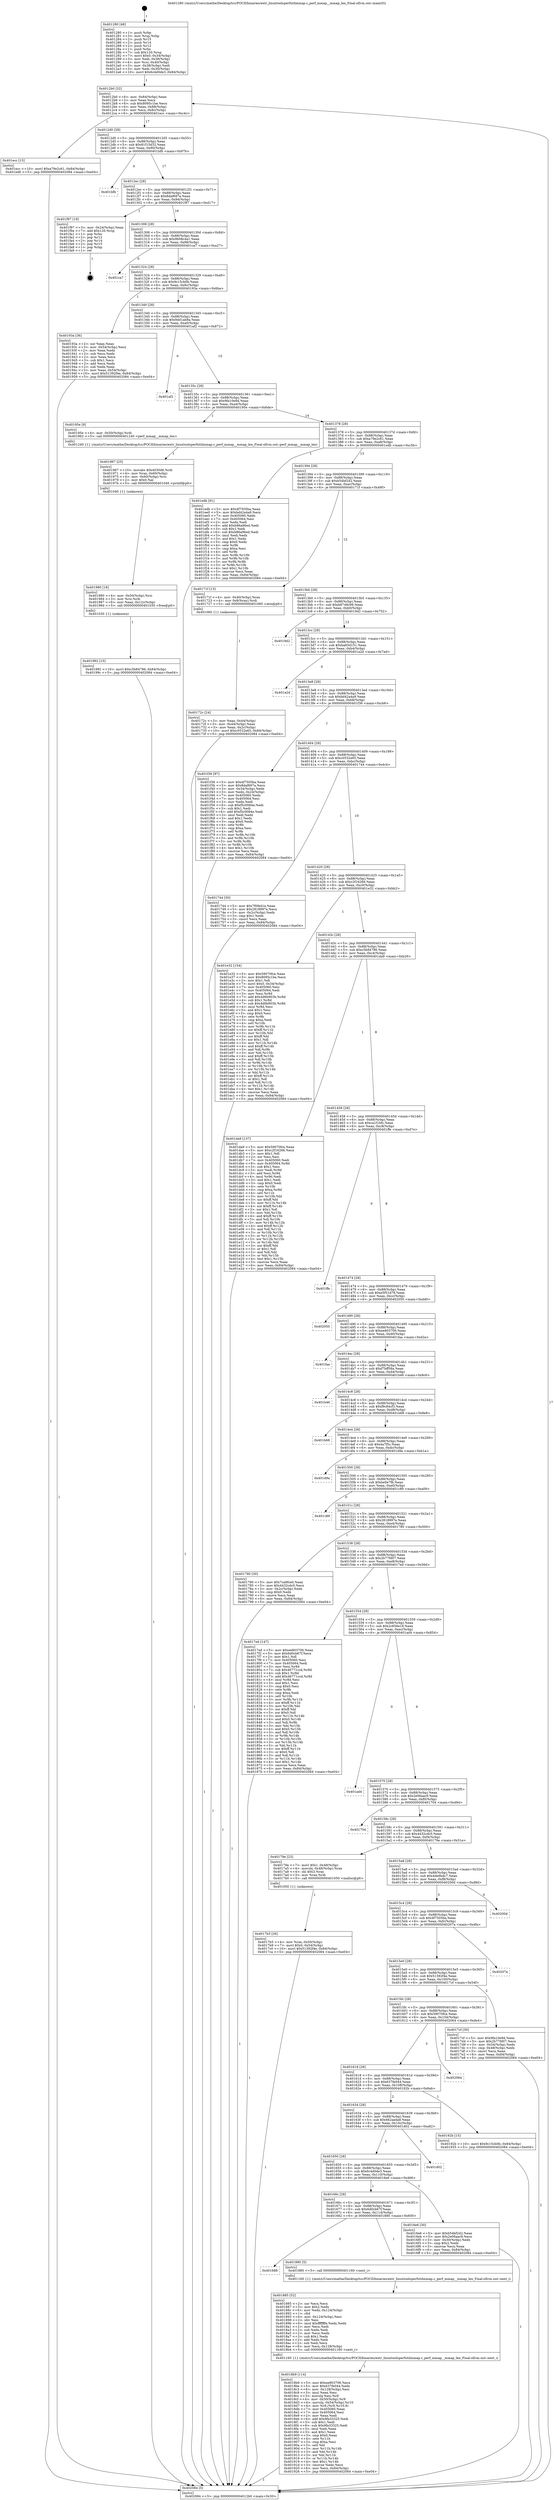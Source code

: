 digraph "0x401280" {
  label = "0x401280 (/mnt/c/Users/mathe/Desktop/tcc/POCII/binaries/extr_linuxtoolsperfutilmmap.c_perf_mmap__mmap_len_Final-ollvm.out::main(0))"
  labelloc = "t"
  node[shape=record]

  Entry [label="",width=0.3,height=0.3,shape=circle,fillcolor=black,style=filled]
  "0x4012b0" [label="{
     0x4012b0 [32]\l
     | [instrs]\l
     &nbsp;&nbsp;0x4012b0 \<+6\>: mov -0x84(%rbp),%eax\l
     &nbsp;&nbsp;0x4012b6 \<+2\>: mov %eax,%ecx\l
     &nbsp;&nbsp;0x4012b8 \<+6\>: sub $0x8095c1be,%ecx\l
     &nbsp;&nbsp;0x4012be \<+6\>: mov %eax,-0x88(%rbp)\l
     &nbsp;&nbsp;0x4012c4 \<+6\>: mov %ecx,-0x8c(%rbp)\l
     &nbsp;&nbsp;0x4012ca \<+6\>: je 0000000000401ecc \<main+0xc4c\>\l
  }"]
  "0x401ecc" [label="{
     0x401ecc [15]\l
     | [instrs]\l
     &nbsp;&nbsp;0x401ecc \<+10\>: movl $0xa79e2c61,-0x84(%rbp)\l
     &nbsp;&nbsp;0x401ed6 \<+5\>: jmp 0000000000402084 \<main+0xe04\>\l
  }"]
  "0x4012d0" [label="{
     0x4012d0 [28]\l
     | [instrs]\l
     &nbsp;&nbsp;0x4012d0 \<+5\>: jmp 00000000004012d5 \<main+0x55\>\l
     &nbsp;&nbsp;0x4012d5 \<+6\>: mov -0x88(%rbp),%eax\l
     &nbsp;&nbsp;0x4012db \<+5\>: sub $0x81f15d32,%eax\l
     &nbsp;&nbsp;0x4012e0 \<+6\>: mov %eax,-0x90(%rbp)\l
     &nbsp;&nbsp;0x4012e6 \<+6\>: je 0000000000401bfb \<main+0x97b\>\l
  }"]
  Exit [label="",width=0.3,height=0.3,shape=circle,fillcolor=black,style=filled,peripheries=2]
  "0x401bfb" [label="{
     0x401bfb\l
  }", style=dashed]
  "0x4012ec" [label="{
     0x4012ec [28]\l
     | [instrs]\l
     &nbsp;&nbsp;0x4012ec \<+5\>: jmp 00000000004012f1 \<main+0x71\>\l
     &nbsp;&nbsp;0x4012f1 \<+6\>: mov -0x88(%rbp),%eax\l
     &nbsp;&nbsp;0x4012f7 \<+5\>: sub $0x8daf697a,%eax\l
     &nbsp;&nbsp;0x4012fc \<+6\>: mov %eax,-0x94(%rbp)\l
     &nbsp;&nbsp;0x401302 \<+6\>: je 0000000000401f97 \<main+0xd17\>\l
  }"]
  "0x401992" [label="{
     0x401992 [15]\l
     | [instrs]\l
     &nbsp;&nbsp;0x401992 \<+10\>: movl $0xc5b84786,-0x84(%rbp)\l
     &nbsp;&nbsp;0x40199c \<+5\>: jmp 0000000000402084 \<main+0xe04\>\l
  }"]
  "0x401f97" [label="{
     0x401f97 [19]\l
     | [instrs]\l
     &nbsp;&nbsp;0x401f97 \<+3\>: mov -0x24(%rbp),%eax\l
     &nbsp;&nbsp;0x401f9a \<+7\>: add $0x120,%rsp\l
     &nbsp;&nbsp;0x401fa1 \<+1\>: pop %rbx\l
     &nbsp;&nbsp;0x401fa2 \<+2\>: pop %r12\l
     &nbsp;&nbsp;0x401fa4 \<+2\>: pop %r14\l
     &nbsp;&nbsp;0x401fa6 \<+2\>: pop %r15\l
     &nbsp;&nbsp;0x401fa8 \<+1\>: pop %rbp\l
     &nbsp;&nbsp;0x401fa9 \<+1\>: ret\l
  }"]
  "0x401308" [label="{
     0x401308 [28]\l
     | [instrs]\l
     &nbsp;&nbsp;0x401308 \<+5\>: jmp 000000000040130d \<main+0x8d\>\l
     &nbsp;&nbsp;0x40130d \<+6\>: mov -0x88(%rbp),%eax\l
     &nbsp;&nbsp;0x401313 \<+5\>: sub $0x9b08c4a1,%eax\l
     &nbsp;&nbsp;0x401318 \<+6\>: mov %eax,-0x98(%rbp)\l
     &nbsp;&nbsp;0x40131e \<+6\>: je 0000000000401ca7 \<main+0xa27\>\l
  }"]
  "0x401980" [label="{
     0x401980 [18]\l
     | [instrs]\l
     &nbsp;&nbsp;0x401980 \<+4\>: mov -0x50(%rbp),%rsi\l
     &nbsp;&nbsp;0x401984 \<+3\>: mov %rsi,%rdi\l
     &nbsp;&nbsp;0x401987 \<+6\>: mov %eax,-0x12c(%rbp)\l
     &nbsp;&nbsp;0x40198d \<+5\>: call 0000000000401030 \<free@plt\>\l
     | [calls]\l
     &nbsp;&nbsp;0x401030 \{1\} (unknown)\l
  }"]
  "0x401ca7" [label="{
     0x401ca7\l
  }", style=dashed]
  "0x401324" [label="{
     0x401324 [28]\l
     | [instrs]\l
     &nbsp;&nbsp;0x401324 \<+5\>: jmp 0000000000401329 \<main+0xa9\>\l
     &nbsp;&nbsp;0x401329 \<+6\>: mov -0x88(%rbp),%eax\l
     &nbsp;&nbsp;0x40132f \<+5\>: sub $0x9c15cb0b,%eax\l
     &nbsp;&nbsp;0x401334 \<+6\>: mov %eax,-0x9c(%rbp)\l
     &nbsp;&nbsp;0x40133a \<+6\>: je 000000000040193a \<main+0x6ba\>\l
  }"]
  "0x401967" [label="{
     0x401967 [25]\l
     | [instrs]\l
     &nbsp;&nbsp;0x401967 \<+10\>: movabs $0x4030d6,%rdi\l
     &nbsp;&nbsp;0x401971 \<+4\>: mov %rax,-0x60(%rbp)\l
     &nbsp;&nbsp;0x401975 \<+4\>: mov -0x60(%rbp),%rsi\l
     &nbsp;&nbsp;0x401979 \<+2\>: mov $0x0,%al\l
     &nbsp;&nbsp;0x40197b \<+5\>: call 0000000000401040 \<printf@plt\>\l
     | [calls]\l
     &nbsp;&nbsp;0x401040 \{1\} (unknown)\l
  }"]
  "0x40193a" [label="{
     0x40193a [36]\l
     | [instrs]\l
     &nbsp;&nbsp;0x40193a \<+2\>: xor %eax,%eax\l
     &nbsp;&nbsp;0x40193c \<+3\>: mov -0x54(%rbp),%ecx\l
     &nbsp;&nbsp;0x40193f \<+2\>: mov %eax,%edx\l
     &nbsp;&nbsp;0x401941 \<+2\>: sub %ecx,%edx\l
     &nbsp;&nbsp;0x401943 \<+2\>: mov %eax,%ecx\l
     &nbsp;&nbsp;0x401945 \<+3\>: sub $0x1,%ecx\l
     &nbsp;&nbsp;0x401948 \<+2\>: add %ecx,%edx\l
     &nbsp;&nbsp;0x40194a \<+2\>: sub %edx,%eax\l
     &nbsp;&nbsp;0x40194c \<+3\>: mov %eax,-0x54(%rbp)\l
     &nbsp;&nbsp;0x40194f \<+10\>: movl $0x51392f4e,-0x84(%rbp)\l
     &nbsp;&nbsp;0x401959 \<+5\>: jmp 0000000000402084 \<main+0xe04\>\l
  }"]
  "0x401340" [label="{
     0x401340 [28]\l
     | [instrs]\l
     &nbsp;&nbsp;0x401340 \<+5\>: jmp 0000000000401345 \<main+0xc5\>\l
     &nbsp;&nbsp;0x401345 \<+6\>: mov -0x88(%rbp),%eax\l
     &nbsp;&nbsp;0x40134b \<+5\>: sub $0x9dd1ab8a,%eax\l
     &nbsp;&nbsp;0x401350 \<+6\>: mov %eax,-0xa0(%rbp)\l
     &nbsp;&nbsp;0x401356 \<+6\>: je 0000000000401af2 \<main+0x872\>\l
  }"]
  "0x4018b9" [label="{
     0x4018b9 [114]\l
     | [instrs]\l
     &nbsp;&nbsp;0x4018b9 \<+5\>: mov $0xee803706,%ecx\l
     &nbsp;&nbsp;0x4018be \<+5\>: mov $0x637fe044,%edx\l
     &nbsp;&nbsp;0x4018c3 \<+6\>: mov -0x128(%rbp),%esi\l
     &nbsp;&nbsp;0x4018c9 \<+3\>: imul %eax,%esi\l
     &nbsp;&nbsp;0x4018cc \<+3\>: movslq %esi,%r8\l
     &nbsp;&nbsp;0x4018cf \<+4\>: mov -0x50(%rbp),%r9\l
     &nbsp;&nbsp;0x4018d3 \<+4\>: movslq -0x54(%rbp),%r10\l
     &nbsp;&nbsp;0x4018d7 \<+4\>: mov %r8,(%r9,%r10,8)\l
     &nbsp;&nbsp;0x4018db \<+7\>: mov 0x405060,%eax\l
     &nbsp;&nbsp;0x4018e2 \<+7\>: mov 0x405064,%esi\l
     &nbsp;&nbsp;0x4018e9 \<+2\>: mov %eax,%edi\l
     &nbsp;&nbsp;0x4018eb \<+6\>: add $0x9fa33325,%edi\l
     &nbsp;&nbsp;0x4018f1 \<+3\>: sub $0x1,%edi\l
     &nbsp;&nbsp;0x4018f4 \<+6\>: sub $0x9fa33325,%edi\l
     &nbsp;&nbsp;0x4018fa \<+3\>: imul %edi,%eax\l
     &nbsp;&nbsp;0x4018fd \<+3\>: and $0x1,%eax\l
     &nbsp;&nbsp;0x401900 \<+3\>: cmp $0x0,%eax\l
     &nbsp;&nbsp;0x401903 \<+4\>: sete %r11b\l
     &nbsp;&nbsp;0x401907 \<+3\>: cmp $0xa,%esi\l
     &nbsp;&nbsp;0x40190a \<+3\>: setl %bl\l
     &nbsp;&nbsp;0x40190d \<+3\>: mov %r11b,%r14b\l
     &nbsp;&nbsp;0x401910 \<+3\>: and %bl,%r14b\l
     &nbsp;&nbsp;0x401913 \<+3\>: xor %bl,%r11b\l
     &nbsp;&nbsp;0x401916 \<+3\>: or %r11b,%r14b\l
     &nbsp;&nbsp;0x401919 \<+4\>: test $0x1,%r14b\l
     &nbsp;&nbsp;0x40191d \<+3\>: cmovne %edx,%ecx\l
     &nbsp;&nbsp;0x401920 \<+6\>: mov %ecx,-0x84(%rbp)\l
     &nbsp;&nbsp;0x401926 \<+5\>: jmp 0000000000402084 \<main+0xe04\>\l
  }"]
  "0x401af2" [label="{
     0x401af2\l
  }", style=dashed]
  "0x40135c" [label="{
     0x40135c [28]\l
     | [instrs]\l
     &nbsp;&nbsp;0x40135c \<+5\>: jmp 0000000000401361 \<main+0xe1\>\l
     &nbsp;&nbsp;0x401361 \<+6\>: mov -0x88(%rbp),%eax\l
     &nbsp;&nbsp;0x401367 \<+5\>: sub $0x9fa10e9d,%eax\l
     &nbsp;&nbsp;0x40136c \<+6\>: mov %eax,-0xa4(%rbp)\l
     &nbsp;&nbsp;0x401372 \<+6\>: je 000000000040195e \<main+0x6de\>\l
  }"]
  "0x401885" [label="{
     0x401885 [52]\l
     | [instrs]\l
     &nbsp;&nbsp;0x401885 \<+2\>: xor %ecx,%ecx\l
     &nbsp;&nbsp;0x401887 \<+5\>: mov $0x2,%edx\l
     &nbsp;&nbsp;0x40188c \<+6\>: mov %edx,-0x124(%rbp)\l
     &nbsp;&nbsp;0x401892 \<+1\>: cltd\l
     &nbsp;&nbsp;0x401893 \<+6\>: mov -0x124(%rbp),%esi\l
     &nbsp;&nbsp;0x401899 \<+2\>: idiv %esi\l
     &nbsp;&nbsp;0x40189b \<+6\>: imul $0xfffffffe,%edx,%edx\l
     &nbsp;&nbsp;0x4018a1 \<+2\>: mov %ecx,%edi\l
     &nbsp;&nbsp;0x4018a3 \<+2\>: sub %edx,%edi\l
     &nbsp;&nbsp;0x4018a5 \<+2\>: mov %ecx,%edx\l
     &nbsp;&nbsp;0x4018a7 \<+3\>: sub $0x1,%edx\l
     &nbsp;&nbsp;0x4018aa \<+2\>: add %edx,%edi\l
     &nbsp;&nbsp;0x4018ac \<+2\>: sub %edi,%ecx\l
     &nbsp;&nbsp;0x4018ae \<+6\>: mov %ecx,-0x128(%rbp)\l
     &nbsp;&nbsp;0x4018b4 \<+5\>: call 0000000000401160 \<next_i\>\l
     | [calls]\l
     &nbsp;&nbsp;0x401160 \{1\} (/mnt/c/Users/mathe/Desktop/tcc/POCII/binaries/extr_linuxtoolsperfutilmmap.c_perf_mmap__mmap_len_Final-ollvm.out::next_i)\l
  }"]
  "0x40195e" [label="{
     0x40195e [9]\l
     | [instrs]\l
     &nbsp;&nbsp;0x40195e \<+4\>: mov -0x50(%rbp),%rdi\l
     &nbsp;&nbsp;0x401962 \<+5\>: call 0000000000401240 \<perf_mmap__mmap_len\>\l
     | [calls]\l
     &nbsp;&nbsp;0x401240 \{1\} (/mnt/c/Users/mathe/Desktop/tcc/POCII/binaries/extr_linuxtoolsperfutilmmap.c_perf_mmap__mmap_len_Final-ollvm.out::perf_mmap__mmap_len)\l
  }"]
  "0x401378" [label="{
     0x401378 [28]\l
     | [instrs]\l
     &nbsp;&nbsp;0x401378 \<+5\>: jmp 000000000040137d \<main+0xfd\>\l
     &nbsp;&nbsp;0x40137d \<+6\>: mov -0x88(%rbp),%eax\l
     &nbsp;&nbsp;0x401383 \<+5\>: sub $0xa79e2c61,%eax\l
     &nbsp;&nbsp;0x401388 \<+6\>: mov %eax,-0xa8(%rbp)\l
     &nbsp;&nbsp;0x40138e \<+6\>: je 0000000000401edb \<main+0xc5b\>\l
  }"]
  "0x401688" [label="{
     0x401688\l
  }", style=dashed]
  "0x401edb" [label="{
     0x401edb [91]\l
     | [instrs]\l
     &nbsp;&nbsp;0x401edb \<+5\>: mov $0x4f7505ba,%eax\l
     &nbsp;&nbsp;0x401ee0 \<+5\>: mov $0xbd42a4a9,%ecx\l
     &nbsp;&nbsp;0x401ee5 \<+7\>: mov 0x405060,%edx\l
     &nbsp;&nbsp;0x401eec \<+7\>: mov 0x405064,%esi\l
     &nbsp;&nbsp;0x401ef3 \<+2\>: mov %edx,%edi\l
     &nbsp;&nbsp;0x401ef5 \<+6\>: add $0xb86a96ed,%edi\l
     &nbsp;&nbsp;0x401efb \<+3\>: sub $0x1,%edi\l
     &nbsp;&nbsp;0x401efe \<+6\>: sub $0xb86a96ed,%edi\l
     &nbsp;&nbsp;0x401f04 \<+3\>: imul %edi,%edx\l
     &nbsp;&nbsp;0x401f07 \<+3\>: and $0x1,%edx\l
     &nbsp;&nbsp;0x401f0a \<+3\>: cmp $0x0,%edx\l
     &nbsp;&nbsp;0x401f0d \<+4\>: sete %r8b\l
     &nbsp;&nbsp;0x401f11 \<+3\>: cmp $0xa,%esi\l
     &nbsp;&nbsp;0x401f14 \<+4\>: setl %r9b\l
     &nbsp;&nbsp;0x401f18 \<+3\>: mov %r8b,%r10b\l
     &nbsp;&nbsp;0x401f1b \<+3\>: and %r9b,%r10b\l
     &nbsp;&nbsp;0x401f1e \<+3\>: xor %r9b,%r8b\l
     &nbsp;&nbsp;0x401f21 \<+3\>: or %r8b,%r10b\l
     &nbsp;&nbsp;0x401f24 \<+4\>: test $0x1,%r10b\l
     &nbsp;&nbsp;0x401f28 \<+3\>: cmovne %ecx,%eax\l
     &nbsp;&nbsp;0x401f2b \<+6\>: mov %eax,-0x84(%rbp)\l
     &nbsp;&nbsp;0x401f31 \<+5\>: jmp 0000000000402084 \<main+0xe04\>\l
  }"]
  "0x401394" [label="{
     0x401394 [28]\l
     | [instrs]\l
     &nbsp;&nbsp;0x401394 \<+5\>: jmp 0000000000401399 \<main+0x119\>\l
     &nbsp;&nbsp;0x401399 \<+6\>: mov -0x88(%rbp),%eax\l
     &nbsp;&nbsp;0x40139f \<+5\>: sub $0xb54bf242,%eax\l
     &nbsp;&nbsp;0x4013a4 \<+6\>: mov %eax,-0xac(%rbp)\l
     &nbsp;&nbsp;0x4013aa \<+6\>: je 000000000040171f \<main+0x49f\>\l
  }"]
  "0x401880" [label="{
     0x401880 [5]\l
     | [instrs]\l
     &nbsp;&nbsp;0x401880 \<+5\>: call 0000000000401160 \<next_i\>\l
     | [calls]\l
     &nbsp;&nbsp;0x401160 \{1\} (/mnt/c/Users/mathe/Desktop/tcc/POCII/binaries/extr_linuxtoolsperfutilmmap.c_perf_mmap__mmap_len_Final-ollvm.out::next_i)\l
  }"]
  "0x40171f" [label="{
     0x40171f [13]\l
     | [instrs]\l
     &nbsp;&nbsp;0x40171f \<+4\>: mov -0x40(%rbp),%rax\l
     &nbsp;&nbsp;0x401723 \<+4\>: mov 0x8(%rax),%rdi\l
     &nbsp;&nbsp;0x401727 \<+5\>: call 0000000000401060 \<atoi@plt\>\l
     | [calls]\l
     &nbsp;&nbsp;0x401060 \{1\} (unknown)\l
  }"]
  "0x4013b0" [label="{
     0x4013b0 [28]\l
     | [instrs]\l
     &nbsp;&nbsp;0x4013b0 \<+5\>: jmp 00000000004013b5 \<main+0x135\>\l
     &nbsp;&nbsp;0x4013b5 \<+6\>: mov -0x88(%rbp),%eax\l
     &nbsp;&nbsp;0x4013bb \<+5\>: sub $0xb8748c99,%eax\l
     &nbsp;&nbsp;0x4013c0 \<+6\>: mov %eax,-0xb0(%rbp)\l
     &nbsp;&nbsp;0x4013c6 \<+6\>: je 00000000004019d2 \<main+0x752\>\l
  }"]
  "0x4017b5" [label="{
     0x4017b5 [26]\l
     | [instrs]\l
     &nbsp;&nbsp;0x4017b5 \<+4\>: mov %rax,-0x50(%rbp)\l
     &nbsp;&nbsp;0x4017b9 \<+7\>: movl $0x0,-0x54(%rbp)\l
     &nbsp;&nbsp;0x4017c0 \<+10\>: movl $0x51392f4e,-0x84(%rbp)\l
     &nbsp;&nbsp;0x4017ca \<+5\>: jmp 0000000000402084 \<main+0xe04\>\l
  }"]
  "0x4019d2" [label="{
     0x4019d2\l
  }", style=dashed]
  "0x4013cc" [label="{
     0x4013cc [28]\l
     | [instrs]\l
     &nbsp;&nbsp;0x4013cc \<+5\>: jmp 00000000004013d1 \<main+0x151\>\l
     &nbsp;&nbsp;0x4013d1 \<+6\>: mov -0x88(%rbp),%eax\l
     &nbsp;&nbsp;0x4013d7 \<+5\>: sub $0xba65d151,%eax\l
     &nbsp;&nbsp;0x4013dc \<+6\>: mov %eax,-0xb4(%rbp)\l
     &nbsp;&nbsp;0x4013e2 \<+6\>: je 0000000000401a2d \<main+0x7ad\>\l
  }"]
  "0x40172c" [label="{
     0x40172c [24]\l
     | [instrs]\l
     &nbsp;&nbsp;0x40172c \<+3\>: mov %eax,-0x44(%rbp)\l
     &nbsp;&nbsp;0x40172f \<+3\>: mov -0x44(%rbp),%eax\l
     &nbsp;&nbsp;0x401732 \<+3\>: mov %eax,-0x2c(%rbp)\l
     &nbsp;&nbsp;0x401735 \<+10\>: movl $0xc0532e65,-0x84(%rbp)\l
     &nbsp;&nbsp;0x40173f \<+5\>: jmp 0000000000402084 \<main+0xe04\>\l
  }"]
  "0x401a2d" [label="{
     0x401a2d\l
  }", style=dashed]
  "0x4013e8" [label="{
     0x4013e8 [28]\l
     | [instrs]\l
     &nbsp;&nbsp;0x4013e8 \<+5\>: jmp 00000000004013ed \<main+0x16d\>\l
     &nbsp;&nbsp;0x4013ed \<+6\>: mov -0x88(%rbp),%eax\l
     &nbsp;&nbsp;0x4013f3 \<+5\>: sub $0xbd42a4a9,%eax\l
     &nbsp;&nbsp;0x4013f8 \<+6\>: mov %eax,-0xb8(%rbp)\l
     &nbsp;&nbsp;0x4013fe \<+6\>: je 0000000000401f36 \<main+0xcb6\>\l
  }"]
  "0x401280" [label="{
     0x401280 [48]\l
     | [instrs]\l
     &nbsp;&nbsp;0x401280 \<+1\>: push %rbp\l
     &nbsp;&nbsp;0x401281 \<+3\>: mov %rsp,%rbp\l
     &nbsp;&nbsp;0x401284 \<+2\>: push %r15\l
     &nbsp;&nbsp;0x401286 \<+2\>: push %r14\l
     &nbsp;&nbsp;0x401288 \<+2\>: push %r12\l
     &nbsp;&nbsp;0x40128a \<+1\>: push %rbx\l
     &nbsp;&nbsp;0x40128b \<+7\>: sub $0x120,%rsp\l
     &nbsp;&nbsp;0x401292 \<+7\>: movl $0x0,-0x34(%rbp)\l
     &nbsp;&nbsp;0x401299 \<+3\>: mov %edi,-0x38(%rbp)\l
     &nbsp;&nbsp;0x40129c \<+4\>: mov %rsi,-0x40(%rbp)\l
     &nbsp;&nbsp;0x4012a0 \<+3\>: mov -0x38(%rbp),%edi\l
     &nbsp;&nbsp;0x4012a3 \<+3\>: mov %edi,-0x30(%rbp)\l
     &nbsp;&nbsp;0x4012a6 \<+10\>: movl $0x6c4d0de3,-0x84(%rbp)\l
  }"]
  "0x401f36" [label="{
     0x401f36 [97]\l
     | [instrs]\l
     &nbsp;&nbsp;0x401f36 \<+5\>: mov $0x4f7505ba,%eax\l
     &nbsp;&nbsp;0x401f3b \<+5\>: mov $0x8daf697a,%ecx\l
     &nbsp;&nbsp;0x401f40 \<+3\>: mov -0x34(%rbp),%edx\l
     &nbsp;&nbsp;0x401f43 \<+3\>: mov %edx,-0x24(%rbp)\l
     &nbsp;&nbsp;0x401f46 \<+7\>: mov 0x405060,%edx\l
     &nbsp;&nbsp;0x401f4d \<+7\>: mov 0x405064,%esi\l
     &nbsp;&nbsp;0x401f54 \<+2\>: mov %edx,%edi\l
     &nbsp;&nbsp;0x401f56 \<+6\>: sub $0xf5c0084e,%edi\l
     &nbsp;&nbsp;0x401f5c \<+3\>: sub $0x1,%edi\l
     &nbsp;&nbsp;0x401f5f \<+6\>: add $0xf5c0084e,%edi\l
     &nbsp;&nbsp;0x401f65 \<+3\>: imul %edi,%edx\l
     &nbsp;&nbsp;0x401f68 \<+3\>: and $0x1,%edx\l
     &nbsp;&nbsp;0x401f6b \<+3\>: cmp $0x0,%edx\l
     &nbsp;&nbsp;0x401f6e \<+4\>: sete %r8b\l
     &nbsp;&nbsp;0x401f72 \<+3\>: cmp $0xa,%esi\l
     &nbsp;&nbsp;0x401f75 \<+4\>: setl %r9b\l
     &nbsp;&nbsp;0x401f79 \<+3\>: mov %r8b,%r10b\l
     &nbsp;&nbsp;0x401f7c \<+3\>: and %r9b,%r10b\l
     &nbsp;&nbsp;0x401f7f \<+3\>: xor %r9b,%r8b\l
     &nbsp;&nbsp;0x401f82 \<+3\>: or %r8b,%r10b\l
     &nbsp;&nbsp;0x401f85 \<+4\>: test $0x1,%r10b\l
     &nbsp;&nbsp;0x401f89 \<+3\>: cmovne %ecx,%eax\l
     &nbsp;&nbsp;0x401f8c \<+6\>: mov %eax,-0x84(%rbp)\l
     &nbsp;&nbsp;0x401f92 \<+5\>: jmp 0000000000402084 \<main+0xe04\>\l
  }"]
  "0x401404" [label="{
     0x401404 [28]\l
     | [instrs]\l
     &nbsp;&nbsp;0x401404 \<+5\>: jmp 0000000000401409 \<main+0x189\>\l
     &nbsp;&nbsp;0x401409 \<+6\>: mov -0x88(%rbp),%eax\l
     &nbsp;&nbsp;0x40140f \<+5\>: sub $0xc0532e65,%eax\l
     &nbsp;&nbsp;0x401414 \<+6\>: mov %eax,-0xbc(%rbp)\l
     &nbsp;&nbsp;0x40141a \<+6\>: je 0000000000401744 \<main+0x4c4\>\l
  }"]
  "0x402084" [label="{
     0x402084 [5]\l
     | [instrs]\l
     &nbsp;&nbsp;0x402084 \<+5\>: jmp 00000000004012b0 \<main+0x30\>\l
  }"]
  "0x401744" [label="{
     0x401744 [30]\l
     | [instrs]\l
     &nbsp;&nbsp;0x401744 \<+5\>: mov $0x7f0fed1e,%eax\l
     &nbsp;&nbsp;0x401749 \<+5\>: mov $0x2818997e,%ecx\l
     &nbsp;&nbsp;0x40174e \<+3\>: mov -0x2c(%rbp),%edx\l
     &nbsp;&nbsp;0x401751 \<+3\>: cmp $0x1,%edx\l
     &nbsp;&nbsp;0x401754 \<+3\>: cmovl %ecx,%eax\l
     &nbsp;&nbsp;0x401757 \<+6\>: mov %eax,-0x84(%rbp)\l
     &nbsp;&nbsp;0x40175d \<+5\>: jmp 0000000000402084 \<main+0xe04\>\l
  }"]
  "0x401420" [label="{
     0x401420 [28]\l
     | [instrs]\l
     &nbsp;&nbsp;0x401420 \<+5\>: jmp 0000000000401425 \<main+0x1a5\>\l
     &nbsp;&nbsp;0x401425 \<+6\>: mov -0x88(%rbp),%eax\l
     &nbsp;&nbsp;0x40142b \<+5\>: sub $0xc2f16266,%eax\l
     &nbsp;&nbsp;0x401430 \<+6\>: mov %eax,-0xc0(%rbp)\l
     &nbsp;&nbsp;0x401436 \<+6\>: je 0000000000401e32 \<main+0xbb2\>\l
  }"]
  "0x40166c" [label="{
     0x40166c [28]\l
     | [instrs]\l
     &nbsp;&nbsp;0x40166c \<+5\>: jmp 0000000000401671 \<main+0x3f1\>\l
     &nbsp;&nbsp;0x401671 \<+6\>: mov -0x88(%rbp),%eax\l
     &nbsp;&nbsp;0x401677 \<+5\>: sub $0x6d0cb67f,%eax\l
     &nbsp;&nbsp;0x40167c \<+6\>: mov %eax,-0x114(%rbp)\l
     &nbsp;&nbsp;0x401682 \<+6\>: je 0000000000401880 \<main+0x600\>\l
  }"]
  "0x401e32" [label="{
     0x401e32 [154]\l
     | [instrs]\l
     &nbsp;&nbsp;0x401e32 \<+5\>: mov $0x59070fce,%eax\l
     &nbsp;&nbsp;0x401e37 \<+5\>: mov $0x8095c1be,%ecx\l
     &nbsp;&nbsp;0x401e3c \<+2\>: mov $0x1,%dl\l
     &nbsp;&nbsp;0x401e3e \<+7\>: movl $0x0,-0x34(%rbp)\l
     &nbsp;&nbsp;0x401e45 \<+7\>: mov 0x405060,%esi\l
     &nbsp;&nbsp;0x401e4c \<+7\>: mov 0x405064,%edi\l
     &nbsp;&nbsp;0x401e53 \<+3\>: mov %esi,%r8d\l
     &nbsp;&nbsp;0x401e56 \<+7\>: add $0x4d6b903b,%r8d\l
     &nbsp;&nbsp;0x401e5d \<+4\>: sub $0x1,%r8d\l
     &nbsp;&nbsp;0x401e61 \<+7\>: sub $0x4d6b903b,%r8d\l
     &nbsp;&nbsp;0x401e68 \<+4\>: imul %r8d,%esi\l
     &nbsp;&nbsp;0x401e6c \<+3\>: and $0x1,%esi\l
     &nbsp;&nbsp;0x401e6f \<+3\>: cmp $0x0,%esi\l
     &nbsp;&nbsp;0x401e72 \<+4\>: sete %r9b\l
     &nbsp;&nbsp;0x401e76 \<+3\>: cmp $0xa,%edi\l
     &nbsp;&nbsp;0x401e79 \<+4\>: setl %r10b\l
     &nbsp;&nbsp;0x401e7d \<+3\>: mov %r9b,%r11b\l
     &nbsp;&nbsp;0x401e80 \<+4\>: xor $0xff,%r11b\l
     &nbsp;&nbsp;0x401e84 \<+3\>: mov %r10b,%bl\l
     &nbsp;&nbsp;0x401e87 \<+3\>: xor $0xff,%bl\l
     &nbsp;&nbsp;0x401e8a \<+3\>: xor $0x1,%dl\l
     &nbsp;&nbsp;0x401e8d \<+3\>: mov %r11b,%r14b\l
     &nbsp;&nbsp;0x401e90 \<+4\>: and $0xff,%r14b\l
     &nbsp;&nbsp;0x401e94 \<+3\>: and %dl,%r9b\l
     &nbsp;&nbsp;0x401e97 \<+3\>: mov %bl,%r15b\l
     &nbsp;&nbsp;0x401e9a \<+4\>: and $0xff,%r15b\l
     &nbsp;&nbsp;0x401e9e \<+3\>: and %dl,%r10b\l
     &nbsp;&nbsp;0x401ea1 \<+3\>: or %r9b,%r14b\l
     &nbsp;&nbsp;0x401ea4 \<+3\>: or %r10b,%r15b\l
     &nbsp;&nbsp;0x401ea7 \<+3\>: xor %r15b,%r14b\l
     &nbsp;&nbsp;0x401eaa \<+3\>: or %bl,%r11b\l
     &nbsp;&nbsp;0x401ead \<+4\>: xor $0xff,%r11b\l
     &nbsp;&nbsp;0x401eb1 \<+3\>: or $0x1,%dl\l
     &nbsp;&nbsp;0x401eb4 \<+3\>: and %dl,%r11b\l
     &nbsp;&nbsp;0x401eb7 \<+3\>: or %r11b,%r14b\l
     &nbsp;&nbsp;0x401eba \<+4\>: test $0x1,%r14b\l
     &nbsp;&nbsp;0x401ebe \<+3\>: cmovne %ecx,%eax\l
     &nbsp;&nbsp;0x401ec1 \<+6\>: mov %eax,-0x84(%rbp)\l
     &nbsp;&nbsp;0x401ec7 \<+5\>: jmp 0000000000402084 \<main+0xe04\>\l
  }"]
  "0x40143c" [label="{
     0x40143c [28]\l
     | [instrs]\l
     &nbsp;&nbsp;0x40143c \<+5\>: jmp 0000000000401441 \<main+0x1c1\>\l
     &nbsp;&nbsp;0x401441 \<+6\>: mov -0x88(%rbp),%eax\l
     &nbsp;&nbsp;0x401447 \<+5\>: sub $0xc5b84786,%eax\l
     &nbsp;&nbsp;0x40144c \<+6\>: mov %eax,-0xc4(%rbp)\l
     &nbsp;&nbsp;0x401452 \<+6\>: je 0000000000401da9 \<main+0xb29\>\l
  }"]
  "0x4016e6" [label="{
     0x4016e6 [30]\l
     | [instrs]\l
     &nbsp;&nbsp;0x4016e6 \<+5\>: mov $0xb54bf242,%eax\l
     &nbsp;&nbsp;0x4016eb \<+5\>: mov $0x2e06aac9,%ecx\l
     &nbsp;&nbsp;0x4016f0 \<+3\>: mov -0x30(%rbp),%edx\l
     &nbsp;&nbsp;0x4016f3 \<+3\>: cmp $0x2,%edx\l
     &nbsp;&nbsp;0x4016f6 \<+3\>: cmovne %ecx,%eax\l
     &nbsp;&nbsp;0x4016f9 \<+6\>: mov %eax,-0x84(%rbp)\l
     &nbsp;&nbsp;0x4016ff \<+5\>: jmp 0000000000402084 \<main+0xe04\>\l
  }"]
  "0x401da9" [label="{
     0x401da9 [137]\l
     | [instrs]\l
     &nbsp;&nbsp;0x401da9 \<+5\>: mov $0x59070fce,%eax\l
     &nbsp;&nbsp;0x401dae \<+5\>: mov $0xc2f16266,%ecx\l
     &nbsp;&nbsp;0x401db3 \<+2\>: mov $0x1,%dl\l
     &nbsp;&nbsp;0x401db5 \<+2\>: xor %esi,%esi\l
     &nbsp;&nbsp;0x401db7 \<+7\>: mov 0x405060,%edi\l
     &nbsp;&nbsp;0x401dbe \<+8\>: mov 0x405064,%r8d\l
     &nbsp;&nbsp;0x401dc6 \<+3\>: sub $0x1,%esi\l
     &nbsp;&nbsp;0x401dc9 \<+3\>: mov %edi,%r9d\l
     &nbsp;&nbsp;0x401dcc \<+3\>: add %esi,%r9d\l
     &nbsp;&nbsp;0x401dcf \<+4\>: imul %r9d,%edi\l
     &nbsp;&nbsp;0x401dd3 \<+3\>: and $0x1,%edi\l
     &nbsp;&nbsp;0x401dd6 \<+3\>: cmp $0x0,%edi\l
     &nbsp;&nbsp;0x401dd9 \<+4\>: sete %r10b\l
     &nbsp;&nbsp;0x401ddd \<+4\>: cmp $0xa,%r8d\l
     &nbsp;&nbsp;0x401de1 \<+4\>: setl %r11b\l
     &nbsp;&nbsp;0x401de5 \<+3\>: mov %r10b,%bl\l
     &nbsp;&nbsp;0x401de8 \<+3\>: xor $0xff,%bl\l
     &nbsp;&nbsp;0x401deb \<+3\>: mov %r11b,%r14b\l
     &nbsp;&nbsp;0x401dee \<+4\>: xor $0xff,%r14b\l
     &nbsp;&nbsp;0x401df2 \<+3\>: xor $0x1,%dl\l
     &nbsp;&nbsp;0x401df5 \<+3\>: mov %bl,%r15b\l
     &nbsp;&nbsp;0x401df8 \<+4\>: and $0xff,%r15b\l
     &nbsp;&nbsp;0x401dfc \<+3\>: and %dl,%r10b\l
     &nbsp;&nbsp;0x401dff \<+3\>: mov %r14b,%r12b\l
     &nbsp;&nbsp;0x401e02 \<+4\>: and $0xff,%r12b\l
     &nbsp;&nbsp;0x401e06 \<+3\>: and %dl,%r11b\l
     &nbsp;&nbsp;0x401e09 \<+3\>: or %r10b,%r15b\l
     &nbsp;&nbsp;0x401e0c \<+3\>: or %r11b,%r12b\l
     &nbsp;&nbsp;0x401e0f \<+3\>: xor %r12b,%r15b\l
     &nbsp;&nbsp;0x401e12 \<+3\>: or %r14b,%bl\l
     &nbsp;&nbsp;0x401e15 \<+3\>: xor $0xff,%bl\l
     &nbsp;&nbsp;0x401e18 \<+3\>: or $0x1,%dl\l
     &nbsp;&nbsp;0x401e1b \<+2\>: and %dl,%bl\l
     &nbsp;&nbsp;0x401e1d \<+3\>: or %bl,%r15b\l
     &nbsp;&nbsp;0x401e20 \<+4\>: test $0x1,%r15b\l
     &nbsp;&nbsp;0x401e24 \<+3\>: cmovne %ecx,%eax\l
     &nbsp;&nbsp;0x401e27 \<+6\>: mov %eax,-0x84(%rbp)\l
     &nbsp;&nbsp;0x401e2d \<+5\>: jmp 0000000000402084 \<main+0xe04\>\l
  }"]
  "0x401458" [label="{
     0x401458 [28]\l
     | [instrs]\l
     &nbsp;&nbsp;0x401458 \<+5\>: jmp 000000000040145d \<main+0x1dd\>\l
     &nbsp;&nbsp;0x40145d \<+6\>: mov -0x88(%rbp),%eax\l
     &nbsp;&nbsp;0x401463 \<+5\>: sub $0xca1f1bfc,%eax\l
     &nbsp;&nbsp;0x401468 \<+6\>: mov %eax,-0xc8(%rbp)\l
     &nbsp;&nbsp;0x40146e \<+6\>: je 0000000000401ffe \<main+0xd7e\>\l
  }"]
  "0x401650" [label="{
     0x401650 [28]\l
     | [instrs]\l
     &nbsp;&nbsp;0x401650 \<+5\>: jmp 0000000000401655 \<main+0x3d5\>\l
     &nbsp;&nbsp;0x401655 \<+6\>: mov -0x88(%rbp),%eax\l
     &nbsp;&nbsp;0x40165b \<+5\>: sub $0x6c4d0de3,%eax\l
     &nbsp;&nbsp;0x401660 \<+6\>: mov %eax,-0x110(%rbp)\l
     &nbsp;&nbsp;0x401666 \<+6\>: je 00000000004016e6 \<main+0x466\>\l
  }"]
  "0x401ffe" [label="{
     0x401ffe\l
  }", style=dashed]
  "0x401474" [label="{
     0x401474 [28]\l
     | [instrs]\l
     &nbsp;&nbsp;0x401474 \<+5\>: jmp 0000000000401479 \<main+0x1f9\>\l
     &nbsp;&nbsp;0x401479 \<+6\>: mov -0x88(%rbp),%eax\l
     &nbsp;&nbsp;0x40147f \<+5\>: sub $0xe5f51d78,%eax\l
     &nbsp;&nbsp;0x401484 \<+6\>: mov %eax,-0xcc(%rbp)\l
     &nbsp;&nbsp;0x40148a \<+6\>: je 0000000000402050 \<main+0xdd0\>\l
  }"]
  "0x401d02" [label="{
     0x401d02\l
  }", style=dashed]
  "0x402050" [label="{
     0x402050\l
  }", style=dashed]
  "0x401490" [label="{
     0x401490 [28]\l
     | [instrs]\l
     &nbsp;&nbsp;0x401490 \<+5\>: jmp 0000000000401495 \<main+0x215\>\l
     &nbsp;&nbsp;0x401495 \<+6\>: mov -0x88(%rbp),%eax\l
     &nbsp;&nbsp;0x40149b \<+5\>: sub $0xee803706,%eax\l
     &nbsp;&nbsp;0x4014a0 \<+6\>: mov %eax,-0xd0(%rbp)\l
     &nbsp;&nbsp;0x4014a6 \<+6\>: je 0000000000401faa \<main+0xd2a\>\l
  }"]
  "0x401634" [label="{
     0x401634 [28]\l
     | [instrs]\l
     &nbsp;&nbsp;0x401634 \<+5\>: jmp 0000000000401639 \<main+0x3b9\>\l
     &nbsp;&nbsp;0x401639 \<+6\>: mov -0x88(%rbp),%eax\l
     &nbsp;&nbsp;0x40163f \<+5\>: sub $0x662aeda8,%eax\l
     &nbsp;&nbsp;0x401644 \<+6\>: mov %eax,-0x10c(%rbp)\l
     &nbsp;&nbsp;0x40164a \<+6\>: je 0000000000401d02 \<main+0xa82\>\l
  }"]
  "0x401faa" [label="{
     0x401faa\l
  }", style=dashed]
  "0x4014ac" [label="{
     0x4014ac [28]\l
     | [instrs]\l
     &nbsp;&nbsp;0x4014ac \<+5\>: jmp 00000000004014b1 \<main+0x231\>\l
     &nbsp;&nbsp;0x4014b1 \<+6\>: mov -0x88(%rbp),%eax\l
     &nbsp;&nbsp;0x4014b7 \<+5\>: sub $0xf7bff58a,%eax\l
     &nbsp;&nbsp;0x4014bc \<+6\>: mov %eax,-0xd4(%rbp)\l
     &nbsp;&nbsp;0x4014c2 \<+6\>: je 0000000000401b46 \<main+0x8c6\>\l
  }"]
  "0x40192b" [label="{
     0x40192b [15]\l
     | [instrs]\l
     &nbsp;&nbsp;0x40192b \<+10\>: movl $0x9c15cb0b,-0x84(%rbp)\l
     &nbsp;&nbsp;0x401935 \<+5\>: jmp 0000000000402084 \<main+0xe04\>\l
  }"]
  "0x401b46" [label="{
     0x401b46\l
  }", style=dashed]
  "0x4014c8" [label="{
     0x4014c8 [28]\l
     | [instrs]\l
     &nbsp;&nbsp;0x4014c8 \<+5\>: jmp 00000000004014cd \<main+0x24d\>\l
     &nbsp;&nbsp;0x4014cd \<+6\>: mov -0x88(%rbp),%eax\l
     &nbsp;&nbsp;0x4014d3 \<+5\>: sub $0xf9c84cf3,%eax\l
     &nbsp;&nbsp;0x4014d8 \<+6\>: mov %eax,-0xd8(%rbp)\l
     &nbsp;&nbsp;0x4014de \<+6\>: je 0000000000401b68 \<main+0x8e8\>\l
  }"]
  "0x401618" [label="{
     0x401618 [28]\l
     | [instrs]\l
     &nbsp;&nbsp;0x401618 \<+5\>: jmp 000000000040161d \<main+0x39d\>\l
     &nbsp;&nbsp;0x40161d \<+6\>: mov -0x88(%rbp),%eax\l
     &nbsp;&nbsp;0x401623 \<+5\>: sub $0x637fe044,%eax\l
     &nbsp;&nbsp;0x401628 \<+6\>: mov %eax,-0x108(%rbp)\l
     &nbsp;&nbsp;0x40162e \<+6\>: je 000000000040192b \<main+0x6ab\>\l
  }"]
  "0x401b68" [label="{
     0x401b68\l
  }", style=dashed]
  "0x4014e4" [label="{
     0x4014e4 [28]\l
     | [instrs]\l
     &nbsp;&nbsp;0x4014e4 \<+5\>: jmp 00000000004014e9 \<main+0x269\>\l
     &nbsp;&nbsp;0x4014e9 \<+6\>: mov -0x88(%rbp),%eax\l
     &nbsp;&nbsp;0x4014ef \<+5\>: sub $0x4a7f5c,%eax\l
     &nbsp;&nbsp;0x4014f4 \<+6\>: mov %eax,-0xdc(%rbp)\l
     &nbsp;&nbsp;0x4014fa \<+6\>: je 0000000000401d9a \<main+0xb1a\>\l
  }"]
  "0x402064" [label="{
     0x402064\l
  }", style=dashed]
  "0x401d9a" [label="{
     0x401d9a\l
  }", style=dashed]
  "0x401500" [label="{
     0x401500 [28]\l
     | [instrs]\l
     &nbsp;&nbsp;0x401500 \<+5\>: jmp 0000000000401505 \<main+0x285\>\l
     &nbsp;&nbsp;0x401505 \<+6\>: mov -0x88(%rbp),%eax\l
     &nbsp;&nbsp;0x40150b \<+5\>: sub $0xbe0e7fb,%eax\l
     &nbsp;&nbsp;0x401510 \<+6\>: mov %eax,-0xe0(%rbp)\l
     &nbsp;&nbsp;0x401516 \<+6\>: je 0000000000401c89 \<main+0xa09\>\l
  }"]
  "0x4015fc" [label="{
     0x4015fc [28]\l
     | [instrs]\l
     &nbsp;&nbsp;0x4015fc \<+5\>: jmp 0000000000401601 \<main+0x381\>\l
     &nbsp;&nbsp;0x401601 \<+6\>: mov -0x88(%rbp),%eax\l
     &nbsp;&nbsp;0x401607 \<+5\>: sub $0x59070fce,%eax\l
     &nbsp;&nbsp;0x40160c \<+6\>: mov %eax,-0x104(%rbp)\l
     &nbsp;&nbsp;0x401612 \<+6\>: je 0000000000402064 \<main+0xde4\>\l
  }"]
  "0x401c89" [label="{
     0x401c89\l
  }", style=dashed]
  "0x40151c" [label="{
     0x40151c [28]\l
     | [instrs]\l
     &nbsp;&nbsp;0x40151c \<+5\>: jmp 0000000000401521 \<main+0x2a1\>\l
     &nbsp;&nbsp;0x401521 \<+6\>: mov -0x88(%rbp),%eax\l
     &nbsp;&nbsp;0x401527 \<+5\>: sub $0x2818997e,%eax\l
     &nbsp;&nbsp;0x40152c \<+6\>: mov %eax,-0xe4(%rbp)\l
     &nbsp;&nbsp;0x401532 \<+6\>: je 0000000000401780 \<main+0x500\>\l
  }"]
  "0x4017cf" [label="{
     0x4017cf [30]\l
     | [instrs]\l
     &nbsp;&nbsp;0x4017cf \<+5\>: mov $0x9fa10e9d,%eax\l
     &nbsp;&nbsp;0x4017d4 \<+5\>: mov $0x2b77fd07,%ecx\l
     &nbsp;&nbsp;0x4017d9 \<+3\>: mov -0x54(%rbp),%edx\l
     &nbsp;&nbsp;0x4017dc \<+3\>: cmp -0x48(%rbp),%edx\l
     &nbsp;&nbsp;0x4017df \<+3\>: cmovl %ecx,%eax\l
     &nbsp;&nbsp;0x4017e2 \<+6\>: mov %eax,-0x84(%rbp)\l
     &nbsp;&nbsp;0x4017e8 \<+5\>: jmp 0000000000402084 \<main+0xe04\>\l
  }"]
  "0x401780" [label="{
     0x401780 [30]\l
     | [instrs]\l
     &nbsp;&nbsp;0x401780 \<+5\>: mov $0x7ca9fce0,%eax\l
     &nbsp;&nbsp;0x401785 \<+5\>: mov $0x4432cdc0,%ecx\l
     &nbsp;&nbsp;0x40178a \<+3\>: mov -0x2c(%rbp),%edx\l
     &nbsp;&nbsp;0x40178d \<+3\>: cmp $0x0,%edx\l
     &nbsp;&nbsp;0x401790 \<+3\>: cmove %ecx,%eax\l
     &nbsp;&nbsp;0x401793 \<+6\>: mov %eax,-0x84(%rbp)\l
     &nbsp;&nbsp;0x401799 \<+5\>: jmp 0000000000402084 \<main+0xe04\>\l
  }"]
  "0x401538" [label="{
     0x401538 [28]\l
     | [instrs]\l
     &nbsp;&nbsp;0x401538 \<+5\>: jmp 000000000040153d \<main+0x2bd\>\l
     &nbsp;&nbsp;0x40153d \<+6\>: mov -0x88(%rbp),%eax\l
     &nbsp;&nbsp;0x401543 \<+5\>: sub $0x2b77fd07,%eax\l
     &nbsp;&nbsp;0x401548 \<+6\>: mov %eax,-0xe8(%rbp)\l
     &nbsp;&nbsp;0x40154e \<+6\>: je 00000000004017ed \<main+0x56d\>\l
  }"]
  "0x4015e0" [label="{
     0x4015e0 [28]\l
     | [instrs]\l
     &nbsp;&nbsp;0x4015e0 \<+5\>: jmp 00000000004015e5 \<main+0x365\>\l
     &nbsp;&nbsp;0x4015e5 \<+6\>: mov -0x88(%rbp),%eax\l
     &nbsp;&nbsp;0x4015eb \<+5\>: sub $0x51392f4e,%eax\l
     &nbsp;&nbsp;0x4015f0 \<+6\>: mov %eax,-0x100(%rbp)\l
     &nbsp;&nbsp;0x4015f6 \<+6\>: je 00000000004017cf \<main+0x54f\>\l
  }"]
  "0x4017ed" [label="{
     0x4017ed [147]\l
     | [instrs]\l
     &nbsp;&nbsp;0x4017ed \<+5\>: mov $0xee803706,%eax\l
     &nbsp;&nbsp;0x4017f2 \<+5\>: mov $0x6d0cb67f,%ecx\l
     &nbsp;&nbsp;0x4017f7 \<+2\>: mov $0x1,%dl\l
     &nbsp;&nbsp;0x4017f9 \<+7\>: mov 0x405060,%esi\l
     &nbsp;&nbsp;0x401800 \<+7\>: mov 0x405064,%edi\l
     &nbsp;&nbsp;0x401807 \<+3\>: mov %esi,%r8d\l
     &nbsp;&nbsp;0x40180a \<+7\>: sub $0x46771ccd,%r8d\l
     &nbsp;&nbsp;0x401811 \<+4\>: sub $0x1,%r8d\l
     &nbsp;&nbsp;0x401815 \<+7\>: add $0x46771ccd,%r8d\l
     &nbsp;&nbsp;0x40181c \<+4\>: imul %r8d,%esi\l
     &nbsp;&nbsp;0x401820 \<+3\>: and $0x1,%esi\l
     &nbsp;&nbsp;0x401823 \<+3\>: cmp $0x0,%esi\l
     &nbsp;&nbsp;0x401826 \<+4\>: sete %r9b\l
     &nbsp;&nbsp;0x40182a \<+3\>: cmp $0xa,%edi\l
     &nbsp;&nbsp;0x40182d \<+4\>: setl %r10b\l
     &nbsp;&nbsp;0x401831 \<+3\>: mov %r9b,%r11b\l
     &nbsp;&nbsp;0x401834 \<+4\>: xor $0xff,%r11b\l
     &nbsp;&nbsp;0x401838 \<+3\>: mov %r10b,%bl\l
     &nbsp;&nbsp;0x40183b \<+3\>: xor $0xff,%bl\l
     &nbsp;&nbsp;0x40183e \<+3\>: xor $0x0,%dl\l
     &nbsp;&nbsp;0x401841 \<+3\>: mov %r11b,%r14b\l
     &nbsp;&nbsp;0x401844 \<+4\>: and $0x0,%r14b\l
     &nbsp;&nbsp;0x401848 \<+3\>: and %dl,%r9b\l
     &nbsp;&nbsp;0x40184b \<+3\>: mov %bl,%r15b\l
     &nbsp;&nbsp;0x40184e \<+4\>: and $0x0,%r15b\l
     &nbsp;&nbsp;0x401852 \<+3\>: and %dl,%r10b\l
     &nbsp;&nbsp;0x401855 \<+3\>: or %r9b,%r14b\l
     &nbsp;&nbsp;0x401858 \<+3\>: or %r10b,%r15b\l
     &nbsp;&nbsp;0x40185b \<+3\>: xor %r15b,%r14b\l
     &nbsp;&nbsp;0x40185e \<+3\>: or %bl,%r11b\l
     &nbsp;&nbsp;0x401861 \<+4\>: xor $0xff,%r11b\l
     &nbsp;&nbsp;0x401865 \<+3\>: or $0x0,%dl\l
     &nbsp;&nbsp;0x401868 \<+3\>: and %dl,%r11b\l
     &nbsp;&nbsp;0x40186b \<+3\>: or %r11b,%r14b\l
     &nbsp;&nbsp;0x40186e \<+4\>: test $0x1,%r14b\l
     &nbsp;&nbsp;0x401872 \<+3\>: cmovne %ecx,%eax\l
     &nbsp;&nbsp;0x401875 \<+6\>: mov %eax,-0x84(%rbp)\l
     &nbsp;&nbsp;0x40187b \<+5\>: jmp 0000000000402084 \<main+0xe04\>\l
  }"]
  "0x401554" [label="{
     0x401554 [28]\l
     | [instrs]\l
     &nbsp;&nbsp;0x401554 \<+5\>: jmp 0000000000401559 \<main+0x2d9\>\l
     &nbsp;&nbsp;0x401559 \<+6\>: mov -0x88(%rbp),%eax\l
     &nbsp;&nbsp;0x40155f \<+5\>: sub $0x2c656e18,%eax\l
     &nbsp;&nbsp;0x401564 \<+6\>: mov %eax,-0xec(%rbp)\l
     &nbsp;&nbsp;0x40156a \<+6\>: je 0000000000401ad4 \<main+0x854\>\l
  }"]
  "0x40207a" [label="{
     0x40207a\l
  }", style=dashed]
  "0x401ad4" [label="{
     0x401ad4\l
  }", style=dashed]
  "0x401570" [label="{
     0x401570 [28]\l
     | [instrs]\l
     &nbsp;&nbsp;0x401570 \<+5\>: jmp 0000000000401575 \<main+0x2f5\>\l
     &nbsp;&nbsp;0x401575 \<+6\>: mov -0x88(%rbp),%eax\l
     &nbsp;&nbsp;0x40157b \<+5\>: sub $0x2e06aac9,%eax\l
     &nbsp;&nbsp;0x401580 \<+6\>: mov %eax,-0xf0(%rbp)\l
     &nbsp;&nbsp;0x401586 \<+6\>: je 0000000000401704 \<main+0x484\>\l
  }"]
  "0x4015c4" [label="{
     0x4015c4 [28]\l
     | [instrs]\l
     &nbsp;&nbsp;0x4015c4 \<+5\>: jmp 00000000004015c9 \<main+0x349\>\l
     &nbsp;&nbsp;0x4015c9 \<+6\>: mov -0x88(%rbp),%eax\l
     &nbsp;&nbsp;0x4015cf \<+5\>: sub $0x4f7505ba,%eax\l
     &nbsp;&nbsp;0x4015d4 \<+6\>: mov %eax,-0xfc(%rbp)\l
     &nbsp;&nbsp;0x4015da \<+6\>: je 000000000040207a \<main+0xdfa\>\l
  }"]
  "0x401704" [label="{
     0x401704\l
  }", style=dashed]
  "0x40158c" [label="{
     0x40158c [28]\l
     | [instrs]\l
     &nbsp;&nbsp;0x40158c \<+5\>: jmp 0000000000401591 \<main+0x311\>\l
     &nbsp;&nbsp;0x401591 \<+6\>: mov -0x88(%rbp),%eax\l
     &nbsp;&nbsp;0x401597 \<+5\>: sub $0x4432cdc0,%eax\l
     &nbsp;&nbsp;0x40159c \<+6\>: mov %eax,-0xf4(%rbp)\l
     &nbsp;&nbsp;0x4015a2 \<+6\>: je 000000000040179e \<main+0x51e\>\l
  }"]
  "0x40200d" [label="{
     0x40200d\l
  }", style=dashed]
  "0x40179e" [label="{
     0x40179e [23]\l
     | [instrs]\l
     &nbsp;&nbsp;0x40179e \<+7\>: movl $0x1,-0x48(%rbp)\l
     &nbsp;&nbsp;0x4017a5 \<+4\>: movslq -0x48(%rbp),%rax\l
     &nbsp;&nbsp;0x4017a9 \<+4\>: shl $0x3,%rax\l
     &nbsp;&nbsp;0x4017ad \<+3\>: mov %rax,%rdi\l
     &nbsp;&nbsp;0x4017b0 \<+5\>: call 0000000000401050 \<malloc@plt\>\l
     | [calls]\l
     &nbsp;&nbsp;0x401050 \{1\} (unknown)\l
  }"]
  "0x4015a8" [label="{
     0x4015a8 [28]\l
     | [instrs]\l
     &nbsp;&nbsp;0x4015a8 \<+5\>: jmp 00000000004015ad \<main+0x32d\>\l
     &nbsp;&nbsp;0x4015ad \<+6\>: mov -0x88(%rbp),%eax\l
     &nbsp;&nbsp;0x4015b3 \<+5\>: sub $0x4de9bdc7,%eax\l
     &nbsp;&nbsp;0x4015b8 \<+6\>: mov %eax,-0xf8(%rbp)\l
     &nbsp;&nbsp;0x4015be \<+6\>: je 000000000040200d \<main+0xd8d\>\l
  }"]
  Entry -> "0x401280" [label=" 1"]
  "0x4012b0" -> "0x401ecc" [label=" 1"]
  "0x4012b0" -> "0x4012d0" [label=" 17"]
  "0x401f97" -> Exit [label=" 1"]
  "0x4012d0" -> "0x401bfb" [label=" 0"]
  "0x4012d0" -> "0x4012ec" [label=" 17"]
  "0x401f36" -> "0x402084" [label=" 1"]
  "0x4012ec" -> "0x401f97" [label=" 1"]
  "0x4012ec" -> "0x401308" [label=" 16"]
  "0x401edb" -> "0x402084" [label=" 1"]
  "0x401308" -> "0x401ca7" [label=" 0"]
  "0x401308" -> "0x401324" [label=" 16"]
  "0x401ecc" -> "0x402084" [label=" 1"]
  "0x401324" -> "0x40193a" [label=" 1"]
  "0x401324" -> "0x401340" [label=" 15"]
  "0x401e32" -> "0x402084" [label=" 1"]
  "0x401340" -> "0x401af2" [label=" 0"]
  "0x401340" -> "0x40135c" [label=" 15"]
  "0x401da9" -> "0x402084" [label=" 1"]
  "0x40135c" -> "0x40195e" [label=" 1"]
  "0x40135c" -> "0x401378" [label=" 14"]
  "0x401992" -> "0x402084" [label=" 1"]
  "0x401378" -> "0x401edb" [label=" 1"]
  "0x401378" -> "0x401394" [label=" 13"]
  "0x401980" -> "0x401992" [label=" 1"]
  "0x401394" -> "0x40171f" [label=" 1"]
  "0x401394" -> "0x4013b0" [label=" 12"]
  "0x401967" -> "0x401980" [label=" 1"]
  "0x4013b0" -> "0x4019d2" [label=" 0"]
  "0x4013b0" -> "0x4013cc" [label=" 12"]
  "0x40193a" -> "0x402084" [label=" 1"]
  "0x4013cc" -> "0x401a2d" [label=" 0"]
  "0x4013cc" -> "0x4013e8" [label=" 12"]
  "0x40192b" -> "0x402084" [label=" 1"]
  "0x4013e8" -> "0x401f36" [label=" 1"]
  "0x4013e8" -> "0x401404" [label=" 11"]
  "0x4018b9" -> "0x402084" [label=" 1"]
  "0x401404" -> "0x401744" [label=" 1"]
  "0x401404" -> "0x401420" [label=" 10"]
  "0x401885" -> "0x4018b9" [label=" 1"]
  "0x401420" -> "0x401e32" [label=" 1"]
  "0x401420" -> "0x40143c" [label=" 9"]
  "0x401880" -> "0x401885" [label=" 1"]
  "0x40143c" -> "0x401da9" [label=" 1"]
  "0x40143c" -> "0x401458" [label=" 8"]
  "0x40166c" -> "0x401688" [label=" 0"]
  "0x401458" -> "0x401ffe" [label=" 0"]
  "0x401458" -> "0x401474" [label=" 8"]
  "0x40195e" -> "0x401967" [label=" 1"]
  "0x401474" -> "0x402050" [label=" 0"]
  "0x401474" -> "0x401490" [label=" 8"]
  "0x4017ed" -> "0x402084" [label=" 1"]
  "0x401490" -> "0x401faa" [label=" 0"]
  "0x401490" -> "0x4014ac" [label=" 8"]
  "0x4017b5" -> "0x402084" [label=" 1"]
  "0x4014ac" -> "0x401b46" [label=" 0"]
  "0x4014ac" -> "0x4014c8" [label=" 8"]
  "0x40179e" -> "0x4017b5" [label=" 1"]
  "0x4014c8" -> "0x401b68" [label=" 0"]
  "0x4014c8" -> "0x4014e4" [label=" 8"]
  "0x401744" -> "0x402084" [label=" 1"]
  "0x4014e4" -> "0x401d9a" [label=" 0"]
  "0x4014e4" -> "0x401500" [label=" 8"]
  "0x40172c" -> "0x402084" [label=" 1"]
  "0x401500" -> "0x401c89" [label=" 0"]
  "0x401500" -> "0x40151c" [label=" 8"]
  "0x402084" -> "0x4012b0" [label=" 17"]
  "0x40151c" -> "0x401780" [label=" 1"]
  "0x40151c" -> "0x401538" [label=" 7"]
  "0x401280" -> "0x4012b0" [label=" 1"]
  "0x401538" -> "0x4017ed" [label=" 1"]
  "0x401538" -> "0x401554" [label=" 6"]
  "0x401650" -> "0x40166c" [label=" 1"]
  "0x401554" -> "0x401ad4" [label=" 0"]
  "0x401554" -> "0x401570" [label=" 6"]
  "0x401650" -> "0x4016e6" [label=" 1"]
  "0x401570" -> "0x401704" [label=" 0"]
  "0x401570" -> "0x40158c" [label=" 6"]
  "0x401634" -> "0x401650" [label=" 2"]
  "0x40158c" -> "0x40179e" [label=" 1"]
  "0x40158c" -> "0x4015a8" [label=" 5"]
  "0x401634" -> "0x401d02" [label=" 0"]
  "0x4015a8" -> "0x40200d" [label=" 0"]
  "0x4015a8" -> "0x4015c4" [label=" 5"]
  "0x40166c" -> "0x401880" [label=" 1"]
  "0x4015c4" -> "0x40207a" [label=" 0"]
  "0x4015c4" -> "0x4015e0" [label=" 5"]
  "0x4016e6" -> "0x402084" [label=" 1"]
  "0x4015e0" -> "0x4017cf" [label=" 2"]
  "0x4015e0" -> "0x4015fc" [label=" 3"]
  "0x40171f" -> "0x40172c" [label=" 1"]
  "0x4015fc" -> "0x402064" [label=" 0"]
  "0x4015fc" -> "0x401618" [label=" 3"]
  "0x401780" -> "0x402084" [label=" 1"]
  "0x401618" -> "0x40192b" [label=" 1"]
  "0x401618" -> "0x401634" [label=" 2"]
  "0x4017cf" -> "0x402084" [label=" 2"]
}
